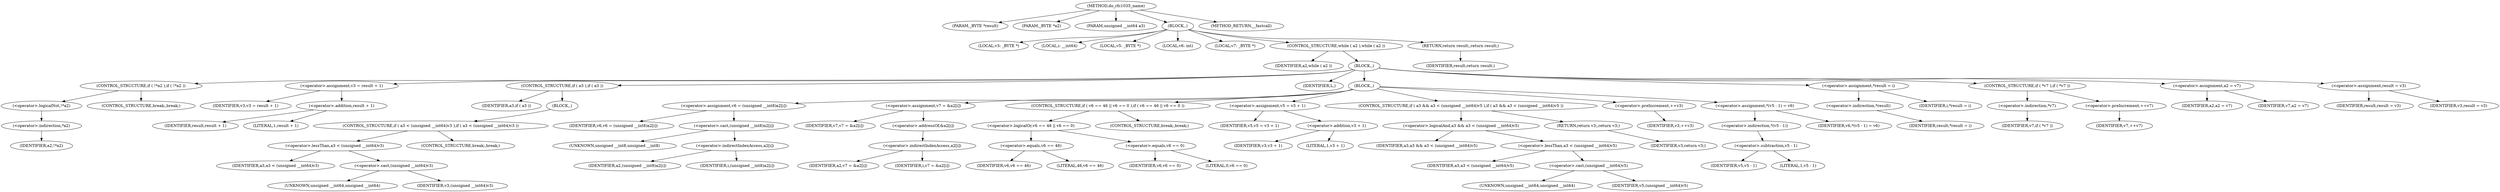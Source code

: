 digraph do_rfc1035_name {  
"1000106" [label = "(METHOD,do_rfc1035_name)" ]
"1000107" [label = "(PARAM,_BYTE *result)" ]
"1000108" [label = "(PARAM,_BYTE *a2)" ]
"1000109" [label = "(PARAM,unsigned __int64 a3)" ]
"1000110" [label = "(BLOCK,,)" ]
"1000111" [label = "(LOCAL,v3: _BYTE *)" ]
"1000112" [label = "(LOCAL,i: __int64)" ]
"1000113" [label = "(LOCAL,v5: _BYTE *)" ]
"1000114" [label = "(LOCAL,v6: int)" ]
"1000115" [label = "(LOCAL,v7: _BYTE *)" ]
"1000116" [label = "(CONTROL_STRUCTURE,while ( a2 ),while ( a2 ))" ]
"1000117" [label = "(IDENTIFIER,a2,while ( a2 ))" ]
"1000118" [label = "(BLOCK,,)" ]
"1000119" [label = "(CONTROL_STRUCTURE,if ( !*a2 ),if ( !*a2 ))" ]
"1000120" [label = "(<operator>.logicalNot,!*a2)" ]
"1000121" [label = "(<operator>.indirection,*a2)" ]
"1000122" [label = "(IDENTIFIER,a2,!*a2)" ]
"1000123" [label = "(CONTROL_STRUCTURE,break;,break;)" ]
"1000124" [label = "(<operator>.assignment,v3 = result + 1)" ]
"1000125" [label = "(IDENTIFIER,v3,v3 = result + 1)" ]
"1000126" [label = "(<operator>.addition,result + 1)" ]
"1000127" [label = "(IDENTIFIER,result,result + 1)" ]
"1000128" [label = "(LITERAL,1,result + 1)" ]
"1000129" [label = "(CONTROL_STRUCTURE,if ( a3 ),if ( a3 ))" ]
"1000130" [label = "(IDENTIFIER,a3,if ( a3 ))" ]
"1000131" [label = "(BLOCK,,)" ]
"1000132" [label = "(CONTROL_STRUCTURE,if ( a3 < (unsigned __int64)v3 ),if ( a3 < (unsigned __int64)v3 ))" ]
"1000133" [label = "(<operator>.lessThan,a3 < (unsigned __int64)v3)" ]
"1000134" [label = "(IDENTIFIER,a3,a3 < (unsigned __int64)v3)" ]
"1000135" [label = "(<operator>.cast,(unsigned __int64)v3)" ]
"1000136" [label = "(UNKNOWN,unsigned __int64,unsigned __int64)" ]
"1000137" [label = "(IDENTIFIER,v3,(unsigned __int64)v3)" ]
"1000138" [label = "(CONTROL_STRUCTURE,break;,break;)" ]
"1000139" [label = "(IDENTIFIER,L,)" ]
"1000140" [label = "(BLOCK,,)" ]
"1000141" [label = "(<operator>.assignment,v6 = (unsigned __int8)a2[i])" ]
"1000142" [label = "(IDENTIFIER,v6,v6 = (unsigned __int8)a2[i])" ]
"1000143" [label = "(<operator>.cast,(unsigned __int8)a2[i])" ]
"1000144" [label = "(UNKNOWN,unsigned __int8,unsigned __int8)" ]
"1000145" [label = "(<operator>.indirectIndexAccess,a2[i])" ]
"1000146" [label = "(IDENTIFIER,a2,(unsigned __int8)a2[i])" ]
"1000147" [label = "(IDENTIFIER,i,(unsigned __int8)a2[i])" ]
"1000148" [label = "(<operator>.assignment,v7 = &a2[i])" ]
"1000149" [label = "(IDENTIFIER,v7,v7 = &a2[i])" ]
"1000150" [label = "(<operator>.addressOf,&a2[i])" ]
"1000151" [label = "(<operator>.indirectIndexAccess,a2[i])" ]
"1000152" [label = "(IDENTIFIER,a2,v7 = &a2[i])" ]
"1000153" [label = "(IDENTIFIER,i,v7 = &a2[i])" ]
"1000154" [label = "(CONTROL_STRUCTURE,if ( v6 == 46 || v6 == 0 ),if ( v6 == 46 || v6 == 0 ))" ]
"1000155" [label = "(<operator>.logicalOr,v6 == 46 || v6 == 0)" ]
"1000156" [label = "(<operator>.equals,v6 == 46)" ]
"1000157" [label = "(IDENTIFIER,v6,v6 == 46)" ]
"1000158" [label = "(LITERAL,46,v6 == 46)" ]
"1000159" [label = "(<operator>.equals,v6 == 0)" ]
"1000160" [label = "(IDENTIFIER,v6,v6 == 0)" ]
"1000161" [label = "(LITERAL,0,v6 == 0)" ]
"1000162" [label = "(CONTROL_STRUCTURE,break;,break;)" ]
"1000163" [label = "(<operator>.assignment,v5 = v3 + 1)" ]
"1000164" [label = "(IDENTIFIER,v5,v5 = v3 + 1)" ]
"1000165" [label = "(<operator>.addition,v3 + 1)" ]
"1000166" [label = "(IDENTIFIER,v3,v3 + 1)" ]
"1000167" [label = "(LITERAL,1,v3 + 1)" ]
"1000168" [label = "(CONTROL_STRUCTURE,if ( a3 && a3 < (unsigned __int64)v5 ),if ( a3 && a3 < (unsigned __int64)v5 ))" ]
"1000169" [label = "(<operator>.logicalAnd,a3 && a3 < (unsigned __int64)v5)" ]
"1000170" [label = "(IDENTIFIER,a3,a3 && a3 < (unsigned __int64)v5)" ]
"1000171" [label = "(<operator>.lessThan,a3 < (unsigned __int64)v5)" ]
"1000172" [label = "(IDENTIFIER,a3,a3 < (unsigned __int64)v5)" ]
"1000173" [label = "(<operator>.cast,(unsigned __int64)v5)" ]
"1000174" [label = "(UNKNOWN,unsigned __int64,unsigned __int64)" ]
"1000175" [label = "(IDENTIFIER,v5,(unsigned __int64)v5)" ]
"1000176" [label = "(RETURN,return v3;,return v3;)" ]
"1000177" [label = "(IDENTIFIER,v3,return v3;)" ]
"1000178" [label = "(<operator>.preIncrement,++v3)" ]
"1000179" [label = "(IDENTIFIER,v3,++v3)" ]
"1000180" [label = "(<operator>.assignment,*(v5 - 1) = v6)" ]
"1000181" [label = "(<operator>.indirection,*(v5 - 1))" ]
"1000182" [label = "(<operator>.subtraction,v5 - 1)" ]
"1000183" [label = "(IDENTIFIER,v5,v5 - 1)" ]
"1000184" [label = "(LITERAL,1,v5 - 1)" ]
"1000185" [label = "(IDENTIFIER,v6,*(v5 - 1) = v6)" ]
"1000186" [label = "(<operator>.assignment,*result = i)" ]
"1000187" [label = "(<operator>.indirection,*result)" ]
"1000188" [label = "(IDENTIFIER,result,*result = i)" ]
"1000189" [label = "(IDENTIFIER,i,*result = i)" ]
"1000190" [label = "(CONTROL_STRUCTURE,if ( *v7 ),if ( *v7 ))" ]
"1000191" [label = "(<operator>.indirection,*v7)" ]
"1000192" [label = "(IDENTIFIER,v7,if ( *v7 ))" ]
"1000193" [label = "(<operator>.preIncrement,++v7)" ]
"1000194" [label = "(IDENTIFIER,v7,++v7)" ]
"1000195" [label = "(<operator>.assignment,a2 = v7)" ]
"1000196" [label = "(IDENTIFIER,a2,a2 = v7)" ]
"1000197" [label = "(IDENTIFIER,v7,a2 = v7)" ]
"1000198" [label = "(<operator>.assignment,result = v3)" ]
"1000199" [label = "(IDENTIFIER,result,result = v3)" ]
"1000200" [label = "(IDENTIFIER,v3,result = v3)" ]
"1000201" [label = "(RETURN,return result;,return result;)" ]
"1000202" [label = "(IDENTIFIER,result,return result;)" ]
"1000203" [label = "(METHOD_RETURN,__fastcall)" ]
  "1000106" -> "1000107" 
  "1000106" -> "1000108" 
  "1000106" -> "1000109" 
  "1000106" -> "1000110" 
  "1000106" -> "1000203" 
  "1000110" -> "1000111" 
  "1000110" -> "1000112" 
  "1000110" -> "1000113" 
  "1000110" -> "1000114" 
  "1000110" -> "1000115" 
  "1000110" -> "1000116" 
  "1000110" -> "1000201" 
  "1000116" -> "1000117" 
  "1000116" -> "1000118" 
  "1000118" -> "1000119" 
  "1000118" -> "1000124" 
  "1000118" -> "1000129" 
  "1000118" -> "1000139" 
  "1000118" -> "1000140" 
  "1000118" -> "1000186" 
  "1000118" -> "1000190" 
  "1000118" -> "1000195" 
  "1000118" -> "1000198" 
  "1000119" -> "1000120" 
  "1000119" -> "1000123" 
  "1000120" -> "1000121" 
  "1000121" -> "1000122" 
  "1000124" -> "1000125" 
  "1000124" -> "1000126" 
  "1000126" -> "1000127" 
  "1000126" -> "1000128" 
  "1000129" -> "1000130" 
  "1000129" -> "1000131" 
  "1000131" -> "1000132" 
  "1000132" -> "1000133" 
  "1000132" -> "1000138" 
  "1000133" -> "1000134" 
  "1000133" -> "1000135" 
  "1000135" -> "1000136" 
  "1000135" -> "1000137" 
  "1000140" -> "1000141" 
  "1000140" -> "1000148" 
  "1000140" -> "1000154" 
  "1000140" -> "1000163" 
  "1000140" -> "1000168" 
  "1000140" -> "1000178" 
  "1000140" -> "1000180" 
  "1000141" -> "1000142" 
  "1000141" -> "1000143" 
  "1000143" -> "1000144" 
  "1000143" -> "1000145" 
  "1000145" -> "1000146" 
  "1000145" -> "1000147" 
  "1000148" -> "1000149" 
  "1000148" -> "1000150" 
  "1000150" -> "1000151" 
  "1000151" -> "1000152" 
  "1000151" -> "1000153" 
  "1000154" -> "1000155" 
  "1000154" -> "1000162" 
  "1000155" -> "1000156" 
  "1000155" -> "1000159" 
  "1000156" -> "1000157" 
  "1000156" -> "1000158" 
  "1000159" -> "1000160" 
  "1000159" -> "1000161" 
  "1000163" -> "1000164" 
  "1000163" -> "1000165" 
  "1000165" -> "1000166" 
  "1000165" -> "1000167" 
  "1000168" -> "1000169" 
  "1000168" -> "1000176" 
  "1000169" -> "1000170" 
  "1000169" -> "1000171" 
  "1000171" -> "1000172" 
  "1000171" -> "1000173" 
  "1000173" -> "1000174" 
  "1000173" -> "1000175" 
  "1000176" -> "1000177" 
  "1000178" -> "1000179" 
  "1000180" -> "1000181" 
  "1000180" -> "1000185" 
  "1000181" -> "1000182" 
  "1000182" -> "1000183" 
  "1000182" -> "1000184" 
  "1000186" -> "1000187" 
  "1000186" -> "1000189" 
  "1000187" -> "1000188" 
  "1000190" -> "1000191" 
  "1000190" -> "1000193" 
  "1000191" -> "1000192" 
  "1000193" -> "1000194" 
  "1000195" -> "1000196" 
  "1000195" -> "1000197" 
  "1000198" -> "1000199" 
  "1000198" -> "1000200" 
  "1000201" -> "1000202" 
}
